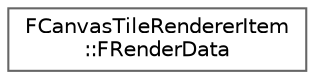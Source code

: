 digraph "Graphical Class Hierarchy"
{
 // INTERACTIVE_SVG=YES
 // LATEX_PDF_SIZE
  bgcolor="transparent";
  edge [fontname=Helvetica,fontsize=10,labelfontname=Helvetica,labelfontsize=10];
  node [fontname=Helvetica,fontsize=10,shape=box,height=0.2,width=0.4];
  rankdir="LR";
  Node0 [id="Node000000",label="FCanvasTileRendererItem\l::FRenderData",height=0.2,width=0.4,color="grey40", fillcolor="white", style="filled",URL="$db/d15/classFCanvasTileRendererItem_1_1FRenderData.html",tooltip=" "];
}
